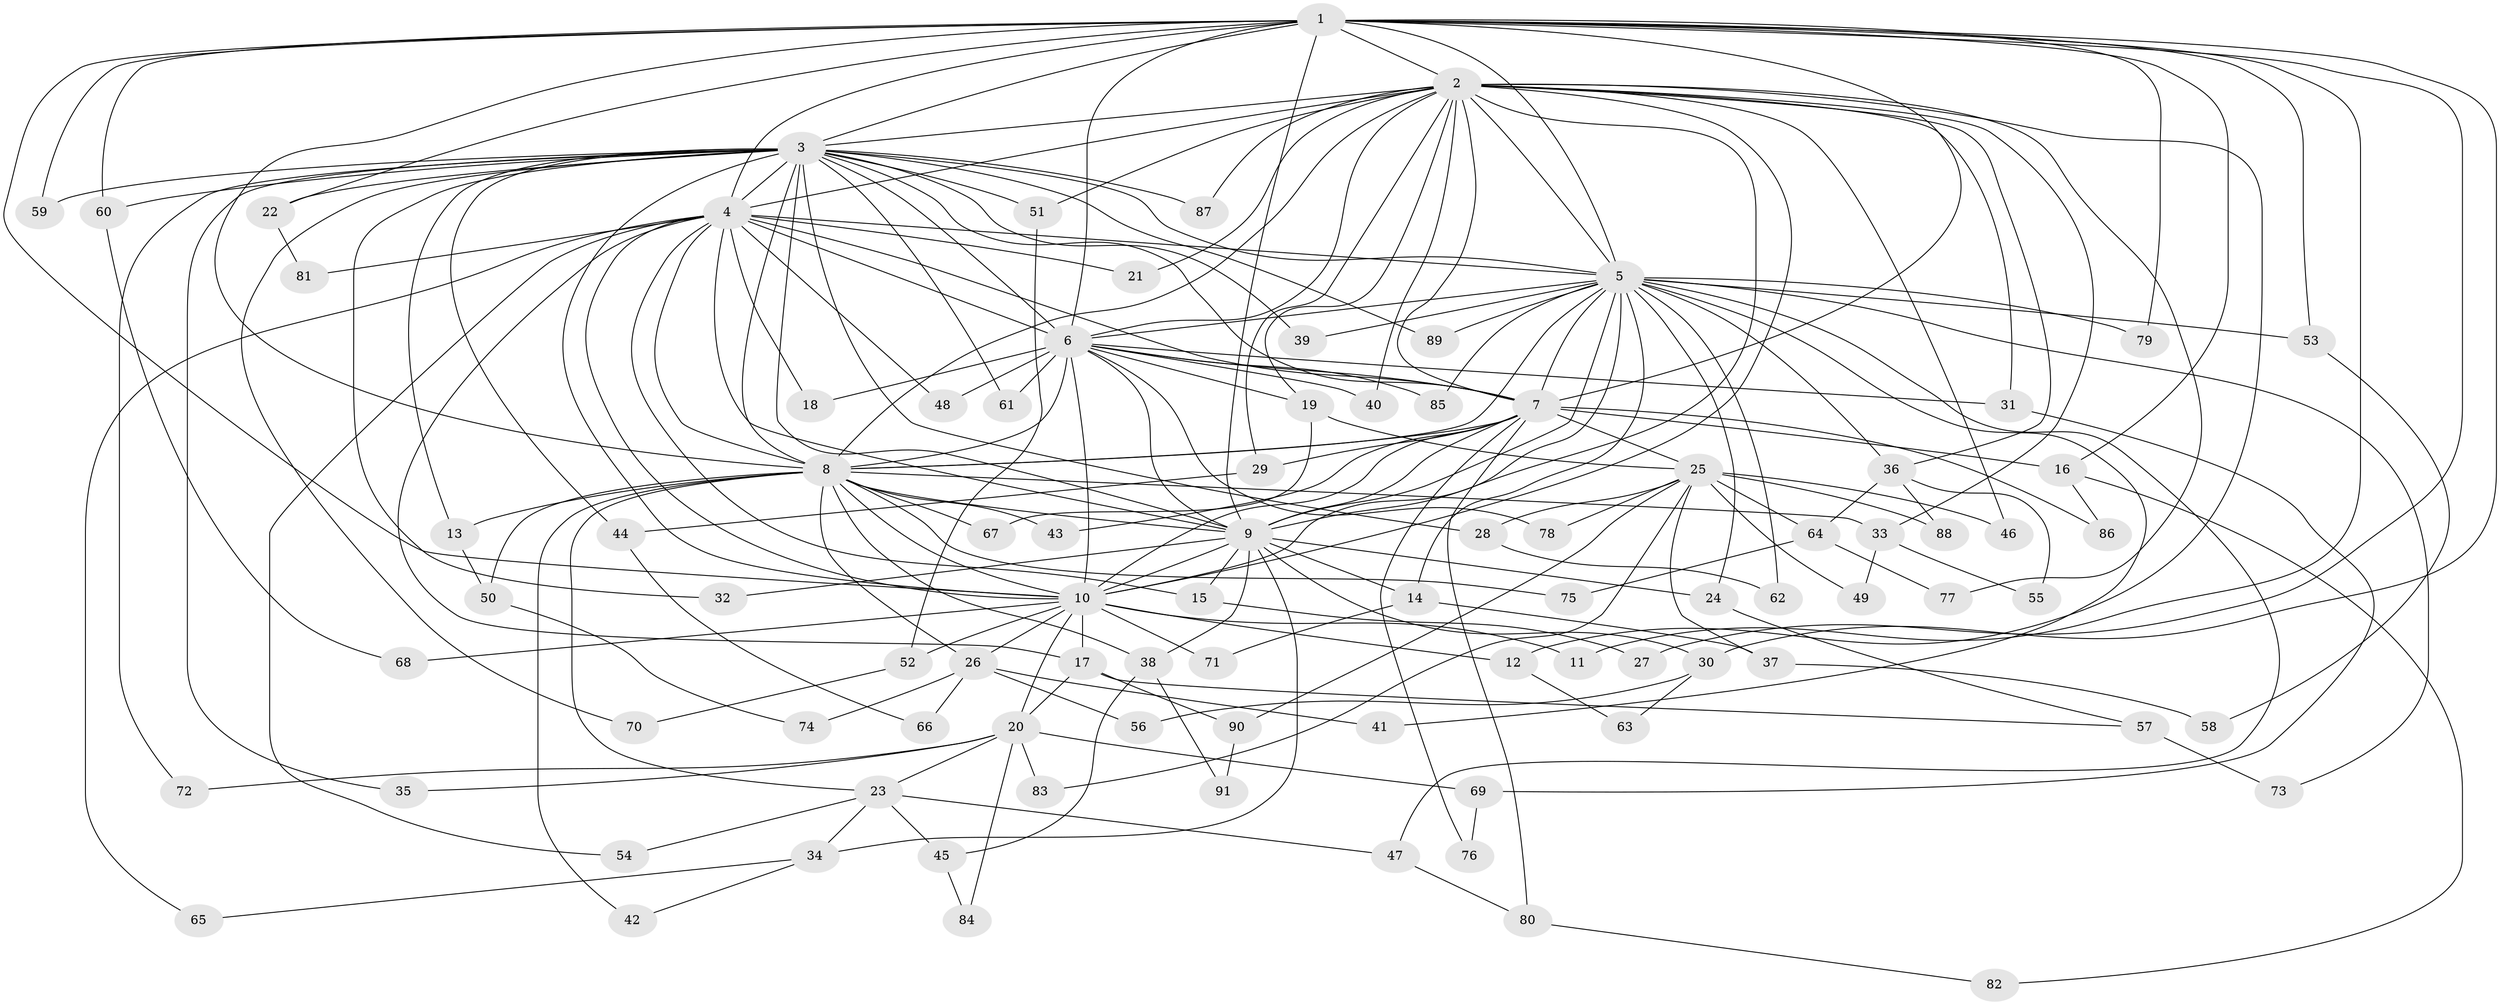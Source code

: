 // coarse degree distribution, {14: 0.046875, 20: 0.015625, 27: 0.015625, 16: 0.046875, 18: 0.015625, 2: 0.453125, 3: 0.203125, 5: 0.015625, 6: 0.046875, 4: 0.09375, 7: 0.015625, 11: 0.015625, 1: 0.015625}
// Generated by graph-tools (version 1.1) at 2025/41/03/06/25 10:41:37]
// undirected, 91 vertices, 207 edges
graph export_dot {
graph [start="1"]
  node [color=gray90,style=filled];
  1;
  2;
  3;
  4;
  5;
  6;
  7;
  8;
  9;
  10;
  11;
  12;
  13;
  14;
  15;
  16;
  17;
  18;
  19;
  20;
  21;
  22;
  23;
  24;
  25;
  26;
  27;
  28;
  29;
  30;
  31;
  32;
  33;
  34;
  35;
  36;
  37;
  38;
  39;
  40;
  41;
  42;
  43;
  44;
  45;
  46;
  47;
  48;
  49;
  50;
  51;
  52;
  53;
  54;
  55;
  56;
  57;
  58;
  59;
  60;
  61;
  62;
  63;
  64;
  65;
  66;
  67;
  68;
  69;
  70;
  71;
  72;
  73;
  74;
  75;
  76;
  77;
  78;
  79;
  80;
  81;
  82;
  83;
  84;
  85;
  86;
  87;
  88;
  89;
  90;
  91;
  1 -- 2;
  1 -- 3;
  1 -- 4;
  1 -- 5;
  1 -- 6;
  1 -- 7;
  1 -- 8;
  1 -- 9;
  1 -- 10;
  1 -- 11;
  1 -- 16;
  1 -- 22;
  1 -- 27;
  1 -- 30;
  1 -- 53;
  1 -- 59;
  1 -- 60;
  1 -- 79;
  2 -- 3;
  2 -- 4;
  2 -- 5;
  2 -- 6;
  2 -- 7;
  2 -- 8;
  2 -- 9;
  2 -- 10;
  2 -- 12;
  2 -- 19;
  2 -- 21;
  2 -- 29;
  2 -- 31;
  2 -- 33;
  2 -- 36;
  2 -- 40;
  2 -- 46;
  2 -- 51;
  2 -- 77;
  2 -- 87;
  3 -- 4;
  3 -- 5;
  3 -- 6;
  3 -- 7;
  3 -- 8;
  3 -- 9;
  3 -- 10;
  3 -- 13;
  3 -- 22;
  3 -- 28;
  3 -- 32;
  3 -- 35;
  3 -- 39;
  3 -- 44;
  3 -- 51;
  3 -- 59;
  3 -- 60;
  3 -- 61;
  3 -- 70;
  3 -- 72;
  3 -- 87;
  3 -- 89;
  4 -- 5;
  4 -- 6;
  4 -- 7;
  4 -- 8;
  4 -- 9;
  4 -- 10;
  4 -- 15;
  4 -- 17;
  4 -- 18;
  4 -- 21;
  4 -- 48;
  4 -- 54;
  4 -- 65;
  4 -- 81;
  5 -- 6;
  5 -- 7;
  5 -- 8;
  5 -- 9;
  5 -- 10;
  5 -- 14;
  5 -- 24;
  5 -- 36;
  5 -- 39;
  5 -- 41;
  5 -- 47;
  5 -- 53;
  5 -- 62;
  5 -- 73;
  5 -- 79;
  5 -- 85;
  5 -- 89;
  6 -- 7;
  6 -- 8;
  6 -- 9;
  6 -- 10;
  6 -- 18;
  6 -- 19;
  6 -- 31;
  6 -- 40;
  6 -- 48;
  6 -- 61;
  6 -- 78;
  6 -- 85;
  7 -- 8;
  7 -- 9;
  7 -- 10;
  7 -- 16;
  7 -- 25;
  7 -- 29;
  7 -- 43;
  7 -- 76;
  7 -- 80;
  7 -- 86;
  8 -- 9;
  8 -- 10;
  8 -- 13;
  8 -- 23;
  8 -- 26;
  8 -- 33;
  8 -- 38;
  8 -- 42;
  8 -- 43;
  8 -- 50;
  8 -- 67;
  8 -- 75;
  9 -- 10;
  9 -- 14;
  9 -- 15;
  9 -- 24;
  9 -- 30;
  9 -- 32;
  9 -- 34;
  9 -- 38;
  10 -- 11;
  10 -- 12;
  10 -- 17;
  10 -- 20;
  10 -- 26;
  10 -- 52;
  10 -- 68;
  10 -- 71;
  12 -- 63;
  13 -- 50;
  14 -- 37;
  14 -- 71;
  15 -- 27;
  16 -- 82;
  16 -- 86;
  17 -- 20;
  17 -- 57;
  17 -- 90;
  19 -- 25;
  19 -- 67;
  20 -- 23;
  20 -- 35;
  20 -- 69;
  20 -- 72;
  20 -- 83;
  20 -- 84;
  22 -- 81;
  23 -- 34;
  23 -- 45;
  23 -- 47;
  23 -- 54;
  24 -- 57;
  25 -- 28;
  25 -- 37;
  25 -- 46;
  25 -- 49;
  25 -- 64;
  25 -- 78;
  25 -- 83;
  25 -- 88;
  25 -- 90;
  26 -- 41;
  26 -- 56;
  26 -- 66;
  26 -- 74;
  28 -- 62;
  29 -- 44;
  30 -- 56;
  30 -- 63;
  31 -- 69;
  33 -- 49;
  33 -- 55;
  34 -- 42;
  34 -- 65;
  36 -- 55;
  36 -- 64;
  36 -- 88;
  37 -- 58;
  38 -- 45;
  38 -- 91;
  44 -- 66;
  45 -- 84;
  47 -- 80;
  50 -- 74;
  51 -- 52;
  52 -- 70;
  53 -- 58;
  57 -- 73;
  60 -- 68;
  64 -- 75;
  64 -- 77;
  69 -- 76;
  80 -- 82;
  90 -- 91;
}
